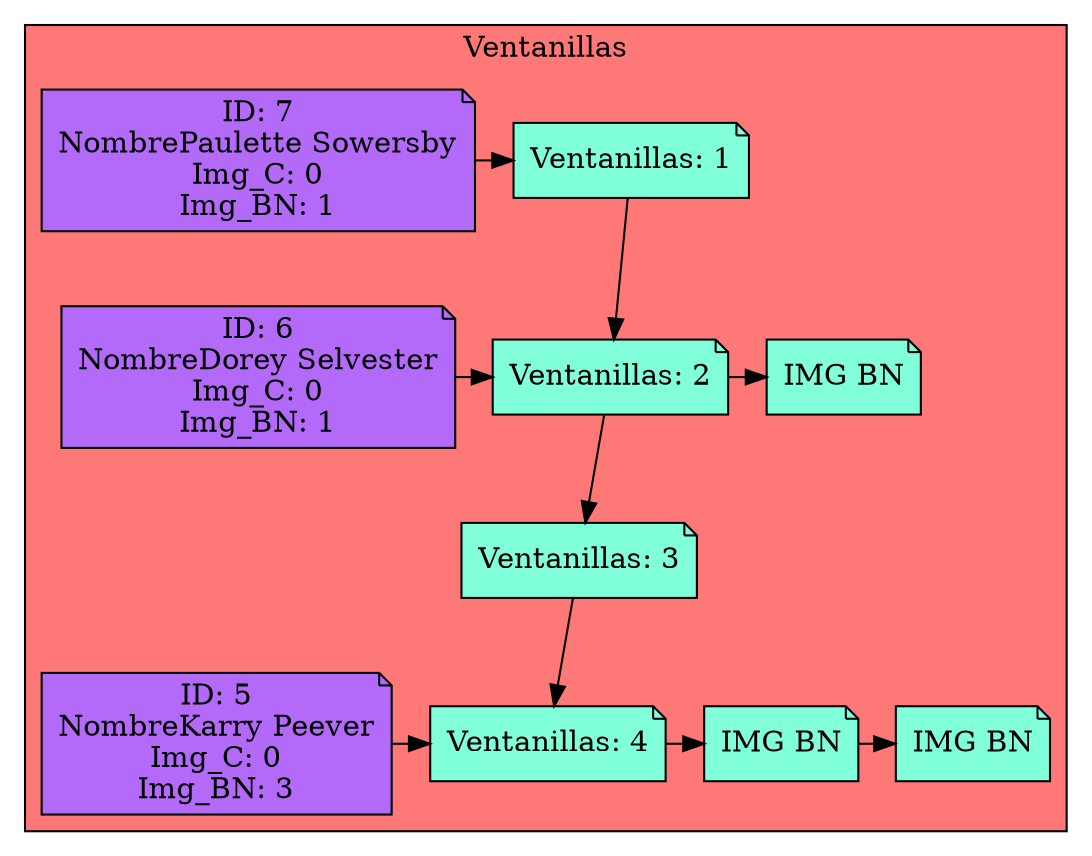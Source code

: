 digraph L {
node[shape=note fillcolor="#A181FF" style =filled]
subgraph cluster_p{
    label= " Ventanillas "
    bgcolor = "#FF7878"
Nodo70807318[label="Ventanillas: 1",fillcolor="#81FFDA",group=1]
Nodo910091170[label="Ventanillas: 2",fillcolor="#81FFDA",group=2]
Nodo293907205[label="Ventanillas: 3",fillcolor="#81FFDA",group=3]
Nodo988800485[label="Ventanillas: 4",fillcolor="#81FFDA",group=4]

Nodo70807318 -> Nodo910091170

Cliente365181913[label="ID: 7
NombrePaulette Sowersby
Img_C: 0
Img_BN: 1",fillcolor="#B36AF9",group=1]
Cliente365181913-> Nodo70807318
{rank=same;Nodo70807318,Cliente365181913}
Nodo910091170 -> Nodo293907205

Cliente404214852[label="ID: 6
NombreDorey Selvester
Img_C: 0
Img_BN: 1",fillcolor="#B36AF9",group=2]
Cliente404214852-> Nodo910091170
Nodo1031061344[label="IMG BN",fillcolor="#81FFDA"]

Nodo910091170 -> Nodo1031061344

{rank=same;Nodo910091170,Cliente404214852,Nodo1031061344}
Nodo293907205 -> Nodo988800485

{rank=same;Nodo293907205}
Cliente1668016508[label="ID: 5
NombreKarry Peever
Img_C: 0
Img_BN: 3",fillcolor="#B36AF9",group=4]
Cliente1668016508-> Nodo988800485
Nodo1327536153[label="IMG BN",fillcolor="#81FFDA"]
Nodo1822971466[label="IMG BN",fillcolor="#81FFDA"]
Nodo1327536153 -> Nodo1822971466

Nodo988800485 -> Nodo1327536153

{rank=same;Nodo988800485,Cliente1668016508,Nodo1327536153,Nodo1822971466}}}